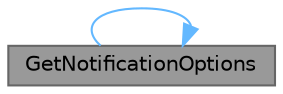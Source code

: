 digraph "GetNotificationOptions"
{
 // LATEX_PDF_SIZE
  bgcolor="transparent";
  edge [fontname=Helvetica,fontsize=10,labelfontname=Helvetica,labelfontsize=10];
  node [fontname=Helvetica,fontsize=10,shape=box,height=0.2,width=0.4];
  rankdir="LR";
  Node1 [label="GetNotificationOptions",height=0.2,width=0.4,color="gray40", fillcolor="grey60", style="filled", fontcolor="black",tooltip="Get notification options in device."];
  Node1 -> Node1 [color="steelblue1",style="solid"];
}
